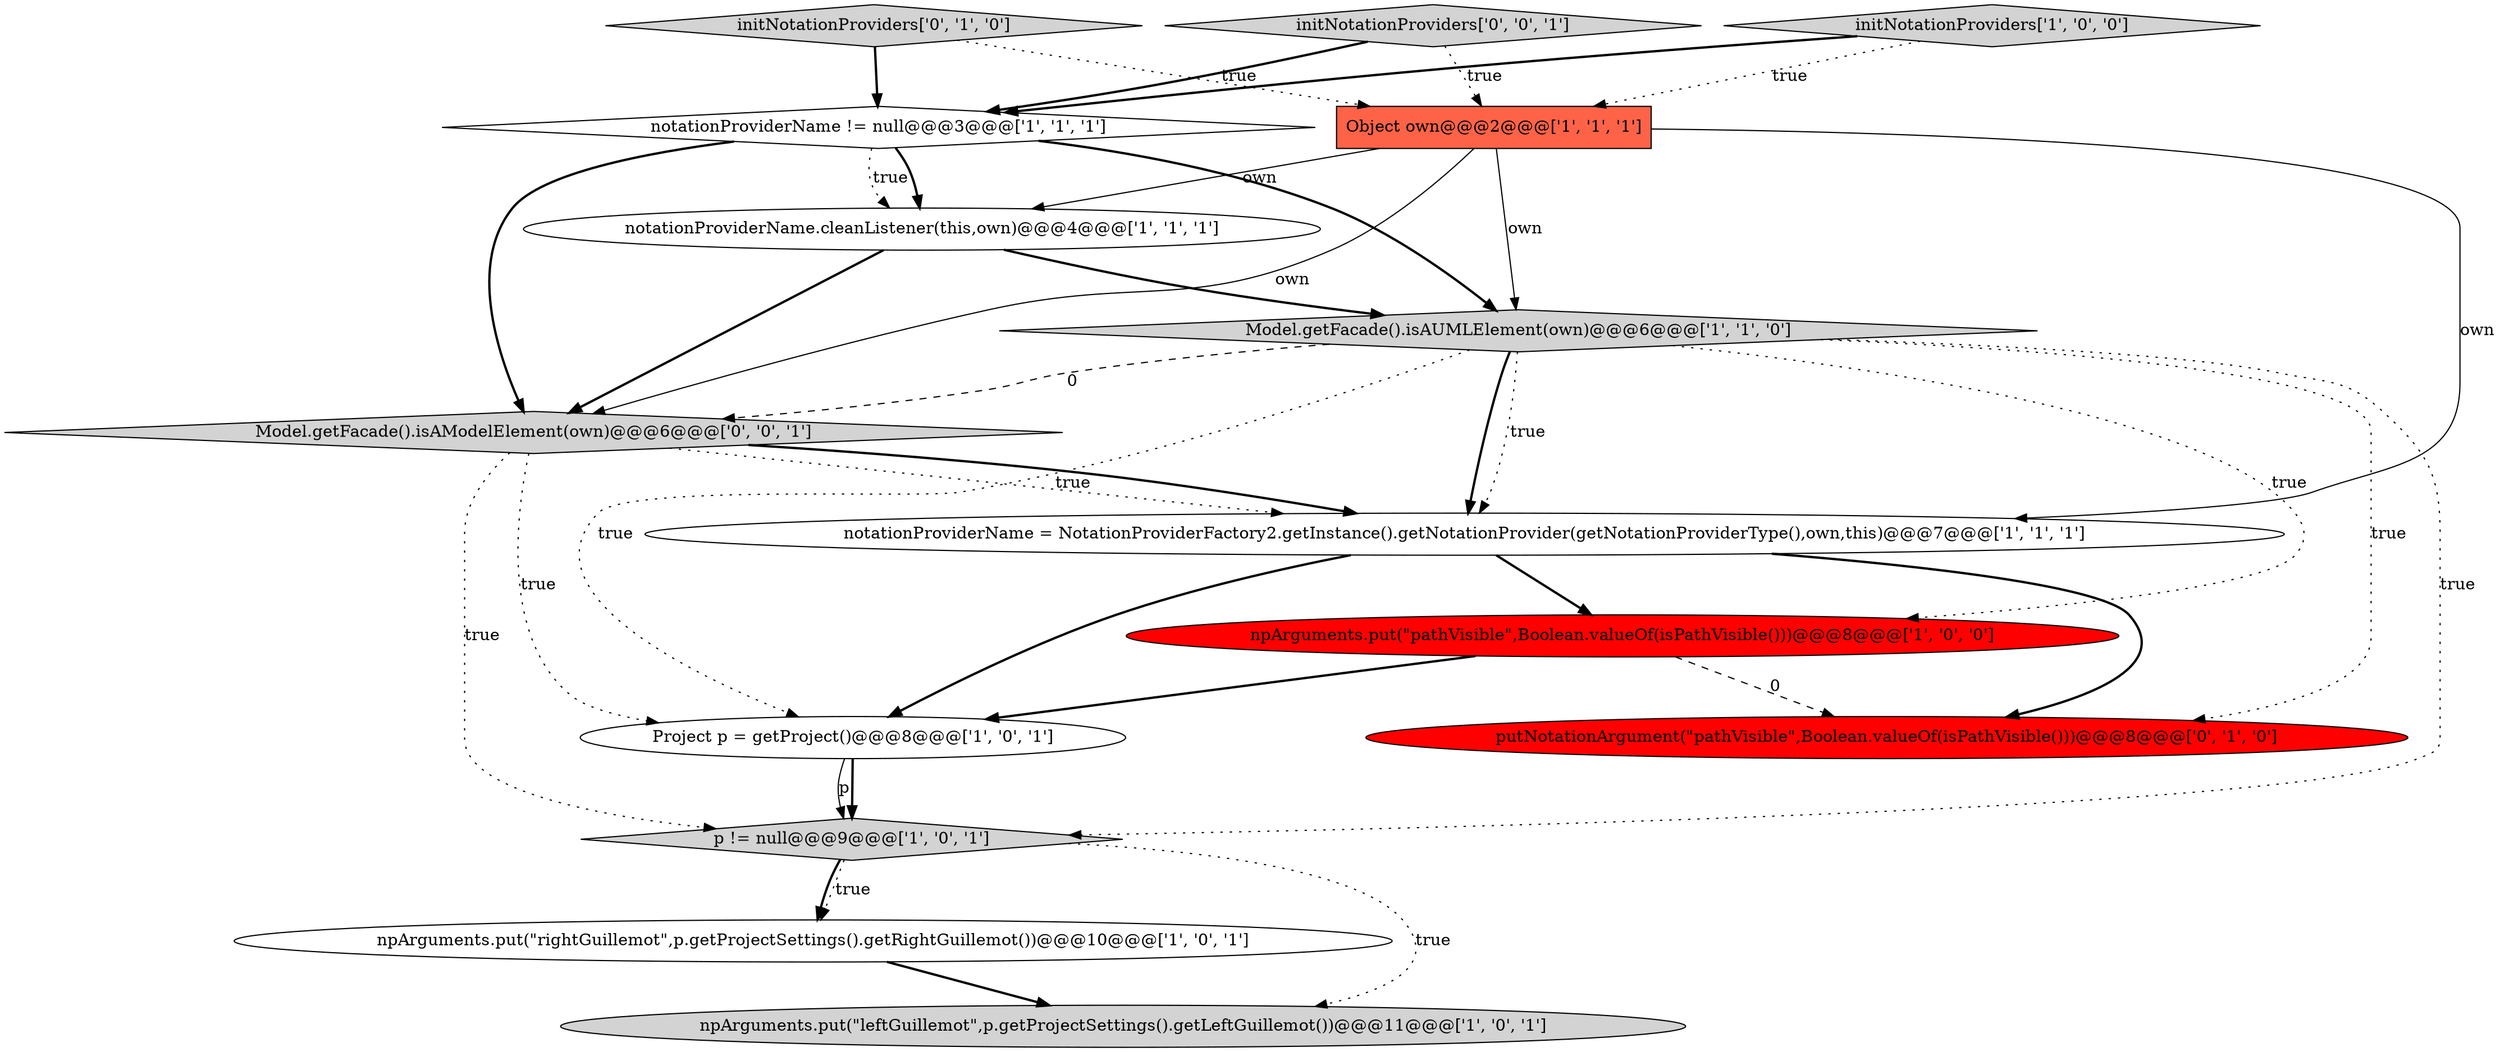 digraph {
3 [style = filled, label = "initNotationProviders['1', '0', '0']", fillcolor = lightgray, shape = diamond image = "AAA0AAABBB1BBB"];
2 [style = filled, label = "Object own@@@2@@@['1', '1', '1']", fillcolor = tomato, shape = box image = "AAA0AAABBB1BBB"];
0 [style = filled, label = "notationProviderName.cleanListener(this,own)@@@4@@@['1', '1', '1']", fillcolor = white, shape = ellipse image = "AAA0AAABBB1BBB"];
9 [style = filled, label = "npArguments.put(\"pathVisible\",Boolean.valueOf(isPathVisible()))@@@8@@@['1', '0', '0']", fillcolor = red, shape = ellipse image = "AAA1AAABBB1BBB"];
11 [style = filled, label = "putNotationArgument(\"pathVisible\",Boolean.valueOf(isPathVisible()))@@@8@@@['0', '1', '0']", fillcolor = red, shape = ellipse image = "AAA1AAABBB2BBB"];
12 [style = filled, label = "initNotationProviders['0', '1', '0']", fillcolor = lightgray, shape = diamond image = "AAA0AAABBB2BBB"];
13 [style = filled, label = "initNotationProviders['0', '0', '1']", fillcolor = lightgray, shape = diamond image = "AAA0AAABBB3BBB"];
4 [style = filled, label = "notationProviderName != null@@@3@@@['1', '1', '1']", fillcolor = white, shape = diamond image = "AAA0AAABBB1BBB"];
7 [style = filled, label = "p != null@@@9@@@['1', '0', '1']", fillcolor = lightgray, shape = diamond image = "AAA0AAABBB1BBB"];
1 [style = filled, label = "npArguments.put(\"rightGuillemot\",p.getProjectSettings().getRightGuillemot())@@@10@@@['1', '0', '1']", fillcolor = white, shape = ellipse image = "AAA0AAABBB1BBB"];
6 [style = filled, label = "Project p = getProject()@@@8@@@['1', '0', '1']", fillcolor = white, shape = ellipse image = "AAA0AAABBB1BBB"];
14 [style = filled, label = "Model.getFacade().isAModelElement(own)@@@6@@@['0', '0', '1']", fillcolor = lightgray, shape = diamond image = "AAA0AAABBB3BBB"];
10 [style = filled, label = "npArguments.put(\"leftGuillemot\",p.getProjectSettings().getLeftGuillemot())@@@11@@@['1', '0', '1']", fillcolor = lightgray, shape = ellipse image = "AAA0AAABBB1BBB"];
8 [style = filled, label = "Model.getFacade().isAUMLElement(own)@@@6@@@['1', '1', '0']", fillcolor = lightgray, shape = diamond image = "AAA0AAABBB1BBB"];
5 [style = filled, label = "notationProviderName = NotationProviderFactory2.getInstance().getNotationProvider(getNotationProviderType(),own,this)@@@7@@@['1', '1', '1']", fillcolor = white, shape = ellipse image = "AAA0AAABBB1BBB"];
4->14 [style = bold, label=""];
7->1 [style = bold, label=""];
7->10 [style = dotted, label="true"];
5->9 [style = bold, label=""];
4->0 [style = dotted, label="true"];
12->2 [style = dotted, label="true"];
8->7 [style = dotted, label="true"];
8->14 [style = dashed, label="0"];
3->4 [style = bold, label=""];
2->5 [style = solid, label="own"];
4->0 [style = bold, label=""];
2->0 [style = solid, label="own"];
9->6 [style = bold, label=""];
13->2 [style = dotted, label="true"];
0->14 [style = bold, label=""];
14->5 [style = dotted, label="true"];
8->6 [style = dotted, label="true"];
5->6 [style = bold, label=""];
6->7 [style = solid, label="p"];
8->5 [style = bold, label=""];
12->4 [style = bold, label=""];
8->5 [style = dotted, label="true"];
14->7 [style = dotted, label="true"];
2->8 [style = solid, label="own"];
0->8 [style = bold, label=""];
8->11 [style = dotted, label="true"];
9->11 [style = dashed, label="0"];
4->8 [style = bold, label=""];
5->11 [style = bold, label=""];
8->9 [style = dotted, label="true"];
6->7 [style = bold, label=""];
7->1 [style = dotted, label="true"];
1->10 [style = bold, label=""];
2->14 [style = solid, label="own"];
3->2 [style = dotted, label="true"];
14->5 [style = bold, label=""];
13->4 [style = bold, label=""];
14->6 [style = dotted, label="true"];
}
